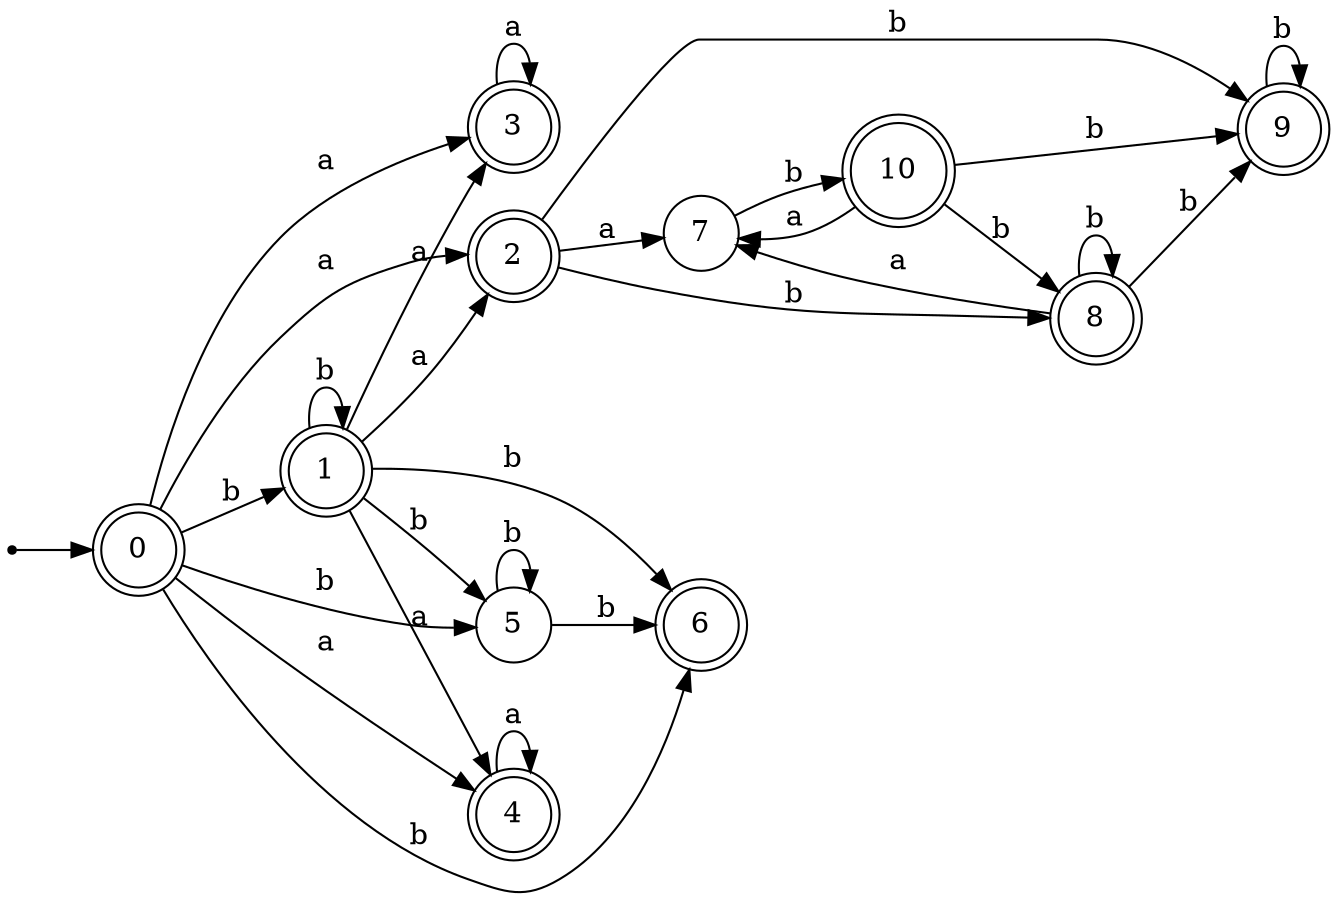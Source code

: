 digraph finite_state_machine {
rankdir=LR;
size="20,20";
node [shape = point]; "dummy0"
node [shape = doublecircle]; "0";"dummy0" -> "0";
node [shape = doublecircle]; "1";node [shape = doublecircle]; "2";node [shape = doublecircle]; "3";node [shape = doublecircle]; "4";node [shape = circle]; "5";
node [shape = doublecircle]; "6";node [shape = circle]; "7";
node [shape = doublecircle]; "8";node [shape = doublecircle]; "9";node [shape = doublecircle]; "10";"0" -> "1" [label = "b"];
 "0" -> "5" [label = "b"];
 "0" -> "6" [label = "b"];
 "0" -> "2" [label = "a"];
 "0" -> "3" [label = "a"];
 "0" -> "4" [label = "a"];
 "5" -> "5" [label = "b"];
 "5" -> "6" [label = "b"];
 "4" -> "4" [label = "a"];
 "3" -> "3" [label = "a"];
 "2" -> "7" [label = "a"];
 "2" -> "8" [label = "b"];
 "2" -> "9" [label = "b"];
 "9" -> "9" [label = "b"];
 "8" -> "8" [label = "b"];
 "8" -> "9" [label = "b"];
 "8" -> "7" [label = "a"];
 "7" -> "10" [label = "b"];
 "10" -> "7" [label = "a"];
 "10" -> "8" [label = "b"];
 "10" -> "9" [label = "b"];
 "1" -> "1" [label = "b"];
 "1" -> "5" [label = "b"];
 "1" -> "6" [label = "b"];
 "1" -> "2" [label = "a"];
 "1" -> "3" [label = "a"];
 "1" -> "4" [label = "a"];
 }
